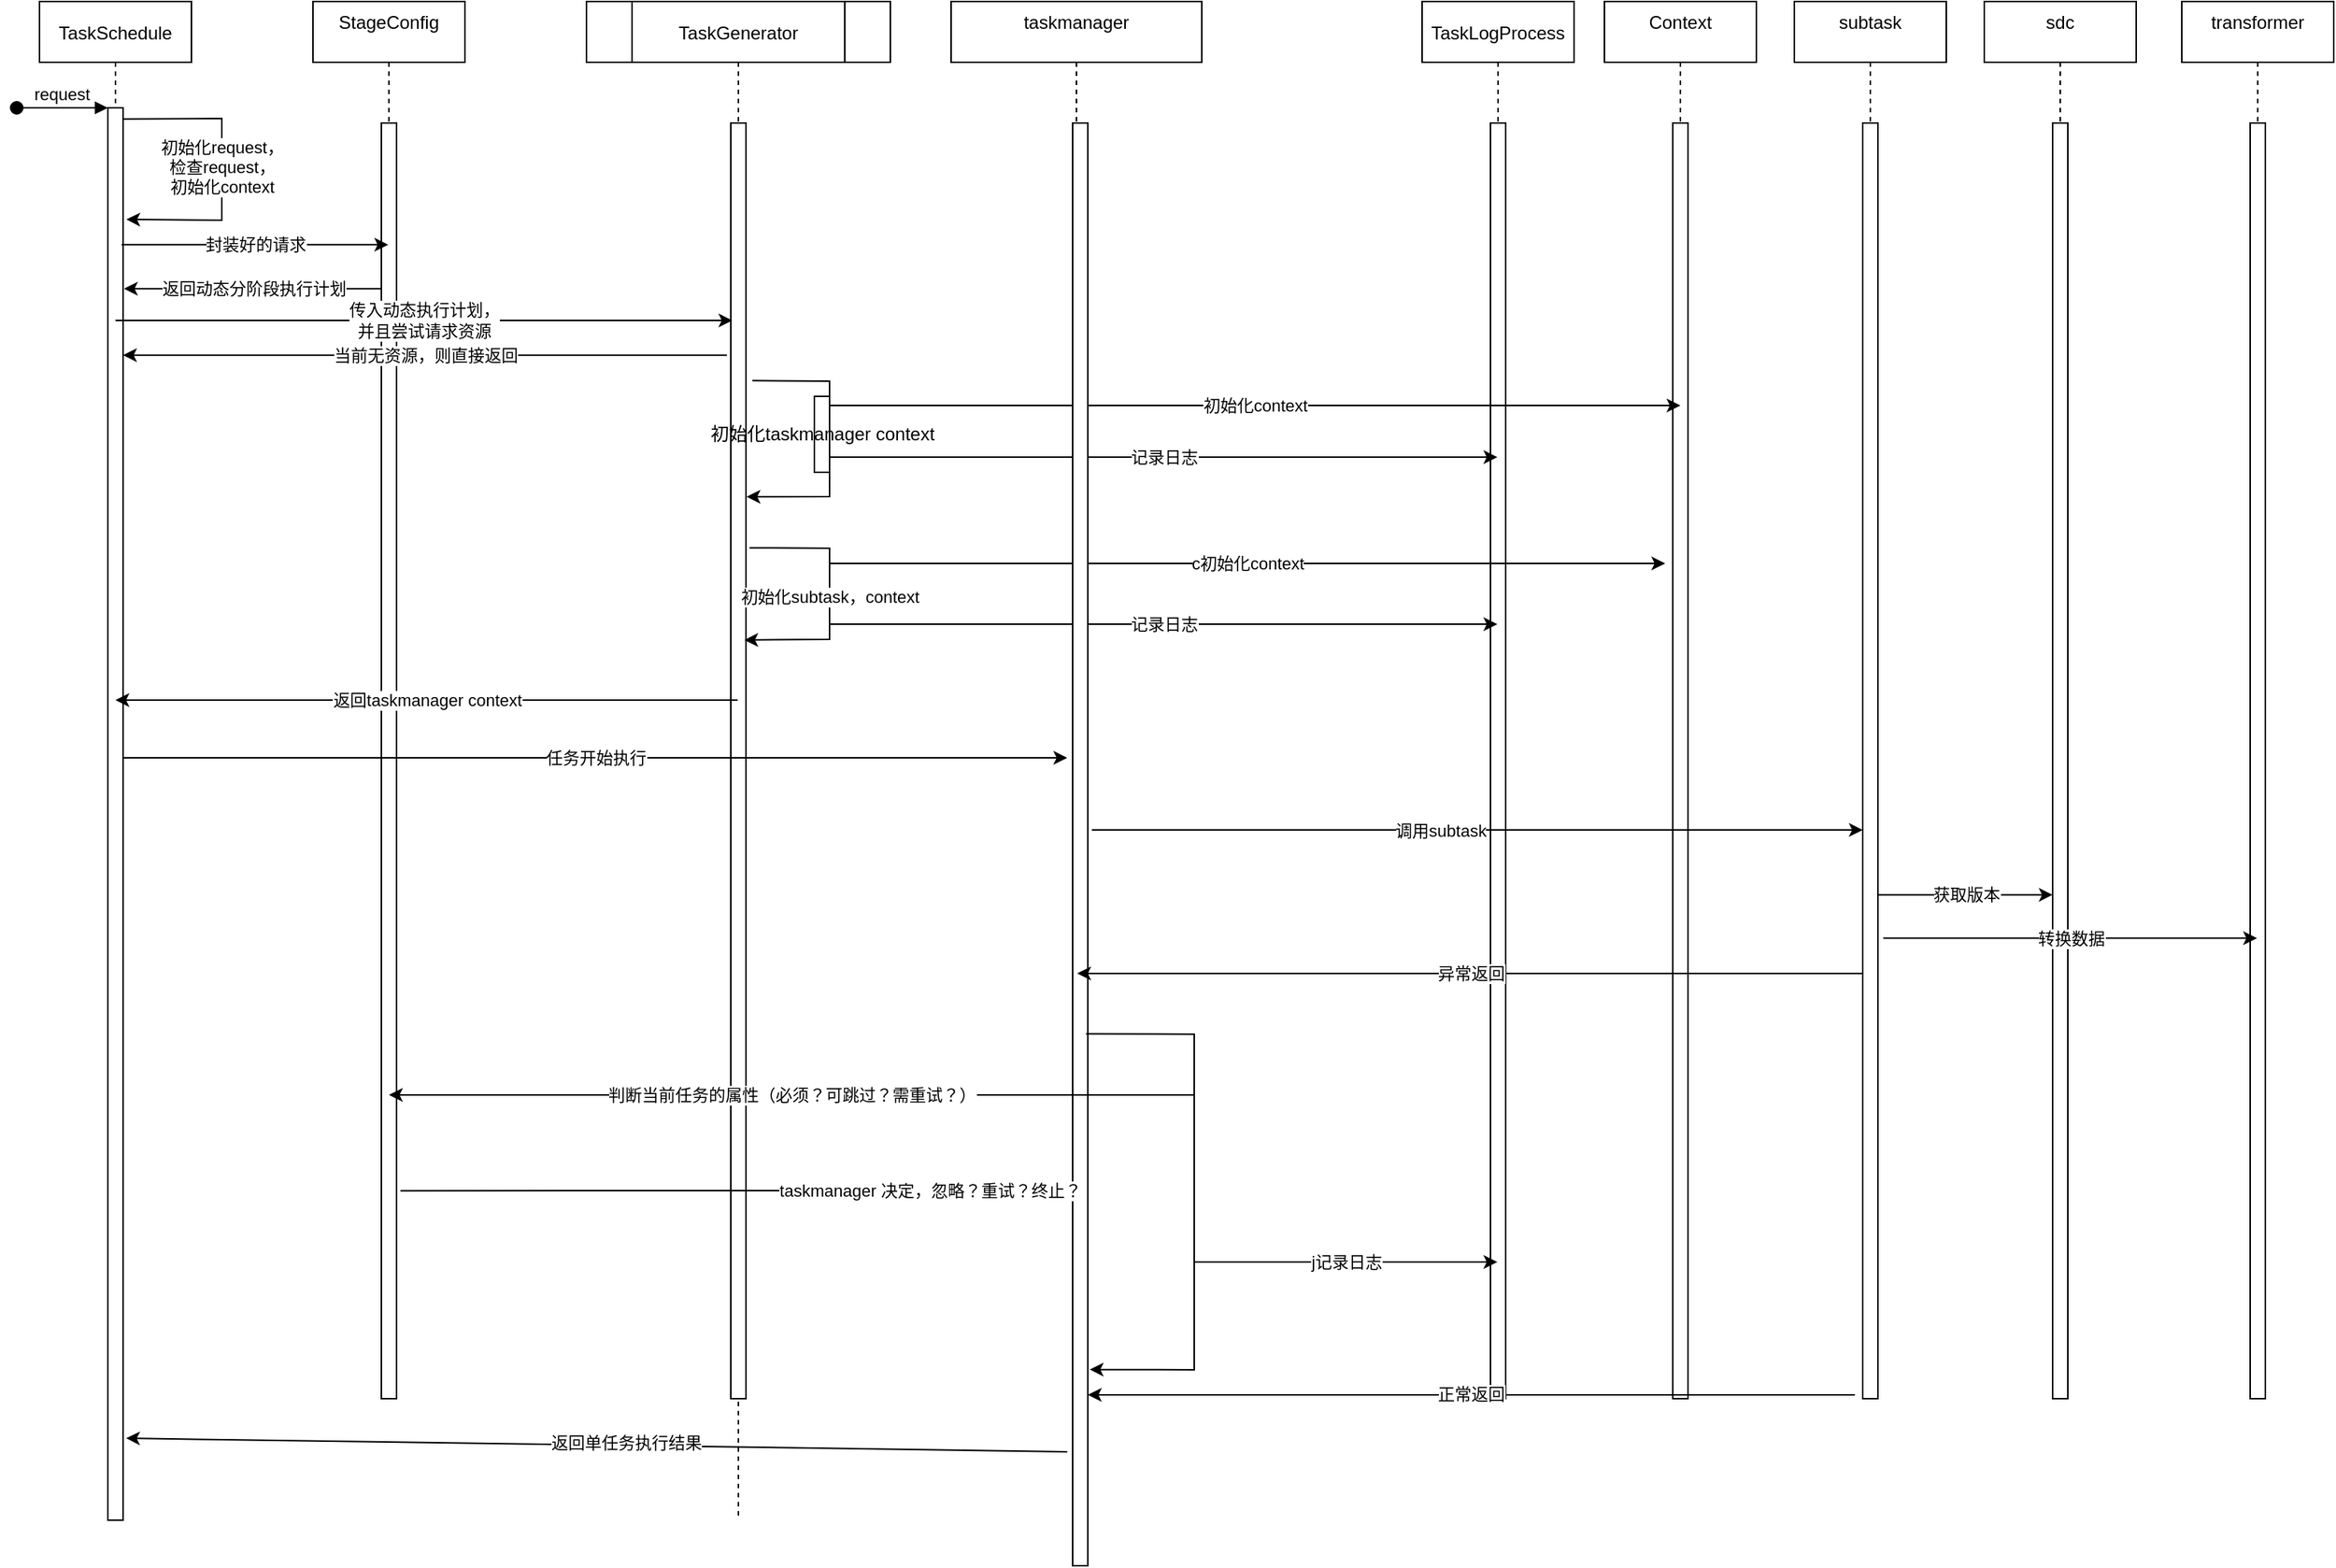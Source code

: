 <mxfile version="15.7.4" type="github">
  <diagram id="kgpKYQtTHZ0yAKxKKP6v" name="Page-1">
    <mxGraphModel dx="1399" dy="840" grid="1" gridSize="10" guides="1" tooltips="1" connect="1" arrows="1" fold="1" page="1" pageScale="1" pageWidth="850" pageHeight="1100" math="0" shadow="0">
      <root>
        <mxCell id="0" />
        <mxCell id="1" parent="0" />
        <mxCell id="3nuBFxr9cyL0pnOWT2aG-1" value="TaskSchedule" style="shape=umlLifeline;perimeter=lifelinePerimeter;container=1;collapsible=0;recursiveResize=0;rounded=0;shadow=0;strokeWidth=1;" parent="1" vertex="1">
          <mxGeometry x="120" y="80" width="100" height="560" as="geometry" />
        </mxCell>
        <mxCell id="3nuBFxr9cyL0pnOWT2aG-2" value="" style="points=[];perimeter=orthogonalPerimeter;rounded=0;shadow=0;strokeWidth=1;" parent="3nuBFxr9cyL0pnOWT2aG-1" vertex="1">
          <mxGeometry x="45" y="70" width="10" height="490" as="geometry" />
        </mxCell>
        <mxCell id="3nuBFxr9cyL0pnOWT2aG-3" value="request" style="verticalAlign=bottom;startArrow=oval;endArrow=block;startSize=8;shadow=0;strokeWidth=1;" parent="3nuBFxr9cyL0pnOWT2aG-1" target="3nuBFxr9cyL0pnOWT2aG-2" edge="1">
          <mxGeometry relative="1" as="geometry">
            <mxPoint x="-15" y="70" as="sourcePoint" />
          </mxGeometry>
        </mxCell>
        <mxCell id="1ZQbf8DL8OWNi4JUQAne-20" value="初始化request，&lt;br&gt;检查request，&lt;br&gt;初始化context" style="endArrow=classic;html=1;rounded=0;exitX=0.98;exitY=0.015;exitDx=0;exitDy=0;exitPerimeter=0;entryX=1.22;entryY=0.15;entryDx=0;entryDy=0;entryPerimeter=0;" edge="1" parent="3nuBFxr9cyL0pnOWT2aG-1" source="3nuBFxr9cyL0pnOWT2aG-2" target="3nuBFxr9cyL0pnOWT2aG-2">
          <mxGeometry width="50" height="50" relative="1" as="geometry">
            <mxPoint x="230" y="290" as="sourcePoint" />
            <mxPoint x="280" y="240" as="targetPoint" />
            <Array as="points">
              <mxPoint x="120" y="77" />
              <mxPoint x="120" y="144" />
            </Array>
          </mxGeometry>
        </mxCell>
        <mxCell id="3nuBFxr9cyL0pnOWT2aG-5" value="StageConfig&#xa;" style="shape=umlLifeline;perimeter=lifelinePerimeter;container=1;collapsible=0;recursiveResize=0;rounded=0;shadow=0;strokeWidth=1;" parent="1" vertex="1">
          <mxGeometry x="300" y="80" width="100" height="920" as="geometry" />
        </mxCell>
        <mxCell id="3nuBFxr9cyL0pnOWT2aG-6" value="" style="points=[];perimeter=orthogonalPerimeter;rounded=0;shadow=0;strokeWidth=1;" parent="3nuBFxr9cyL0pnOWT2aG-5" vertex="1">
          <mxGeometry x="45" y="80" width="10" height="840" as="geometry" />
        </mxCell>
        <mxCell id="1ZQbf8DL8OWNi4JUQAne-1" value="TaskGenerator" style="shape=umlLifeline;perimeter=lifelinePerimeter;container=1;collapsible=0;recursiveResize=0;rounded=0;shadow=0;strokeWidth=1;" vertex="1" parent="1">
          <mxGeometry x="480" y="80" width="200" height="1000" as="geometry" />
        </mxCell>
        <mxCell id="1ZQbf8DL8OWNi4JUQAne-22" value="" style="points=[];perimeter=orthogonalPerimeter;rounded=0;shadow=0;strokeWidth=1;" vertex="1" parent="1ZQbf8DL8OWNi4JUQAne-1">
          <mxGeometry x="-315" y="70" width="10" height="490" as="geometry" />
        </mxCell>
        <mxCell id="1ZQbf8DL8OWNi4JUQAne-23" value="TaskGenerator" style="shape=umlLifeline;perimeter=lifelinePerimeter;container=1;collapsible=0;recursiveResize=0;rounded=0;shadow=0;strokeWidth=1;" vertex="1" parent="1ZQbf8DL8OWNi4JUQAne-1">
          <mxGeometry x="30" width="140" height="920" as="geometry" />
        </mxCell>
        <mxCell id="1ZQbf8DL8OWNi4JUQAne-24" value="" style="points=[];perimeter=orthogonalPerimeter;rounded=0;shadow=0;strokeWidth=1;" vertex="1" parent="1ZQbf8DL8OWNi4JUQAne-23">
          <mxGeometry x="65" y="80" width="10" height="840" as="geometry" />
        </mxCell>
        <mxCell id="1ZQbf8DL8OWNi4JUQAne-39" value="初始化taskmanager context" style="html=1;points=[];perimeter=orthogonalPerimeter;" vertex="1" parent="1ZQbf8DL8OWNi4JUQAne-23">
          <mxGeometry x="120" y="260" width="10" height="50" as="geometry" />
        </mxCell>
        <mxCell id="1ZQbf8DL8OWNi4JUQAne-69" value="初始化subtask，context" style="endArrow=classic;html=1;rounded=0;entryX=0.528;entryY=0.457;entryDx=0;entryDy=0;entryPerimeter=0;exitX=1.229;exitY=0.333;exitDx=0;exitDy=0;exitPerimeter=0;" edge="1" parent="1ZQbf8DL8OWNi4JUQAne-23" source="1ZQbf8DL8OWNi4JUQAne-24" target="1ZQbf8DL8OWNi4JUQAne-23">
          <mxGeometry width="50" height="50" relative="1" as="geometry">
            <mxPoint y="340" as="sourcePoint" />
            <mxPoint x="50" y="290" as="targetPoint" />
            <Array as="points">
              <mxPoint x="130" y="360" />
              <mxPoint x="130" y="420" />
            </Array>
          </mxGeometry>
        </mxCell>
        <mxCell id="1ZQbf8DL8OWNi4JUQAne-89" value="" style="endArrow=classic;html=1;rounded=0;exitX=1.418;exitY=0.202;exitDx=0;exitDy=0;exitPerimeter=0;entryX=1.041;entryY=0.293;entryDx=0;entryDy=0;entryPerimeter=0;" edge="1" parent="1ZQbf8DL8OWNi4JUQAne-23" source="1ZQbf8DL8OWNi4JUQAne-24" target="1ZQbf8DL8OWNi4JUQAne-24">
          <mxGeometry width="50" height="50" relative="1" as="geometry">
            <mxPoint x="70" y="400" as="sourcePoint" />
            <mxPoint x="120" y="350" as="targetPoint" />
            <Array as="points">
              <mxPoint x="130" y="250" />
              <mxPoint x="130" y="326" />
            </Array>
          </mxGeometry>
        </mxCell>
        <mxCell id="1ZQbf8DL8OWNi4JUQAne-25" value="" style="points=[];perimeter=orthogonalPerimeter;rounded=0;shadow=0;strokeWidth=1;" vertex="1" parent="1ZQbf8DL8OWNi4JUQAne-1">
          <mxGeometry x="-315" y="70" width="10" height="930" as="geometry" />
        </mxCell>
        <mxCell id="1ZQbf8DL8OWNi4JUQAne-26" value="传入动态执行计划，&lt;br&gt;并且尝试请求资源" style="endArrow=classic;html=1;rounded=0;" edge="1" parent="1ZQbf8DL8OWNi4JUQAne-1">
          <mxGeometry width="50" height="50" relative="1" as="geometry">
            <mxPoint x="-310" y="210" as="sourcePoint" />
            <mxPoint x="96" y="210" as="targetPoint" />
            <Array as="points">
              <mxPoint x="96" y="210" />
            </Array>
          </mxGeometry>
        </mxCell>
        <mxCell id="1ZQbf8DL8OWNi4JUQAne-66" value="当前无资源，则直接返回" style="endArrow=classic;html=1;rounded=0;exitX=-0.257;exitY=0.182;exitDx=0;exitDy=0;exitPerimeter=0;" edge="1" parent="1ZQbf8DL8OWNi4JUQAne-1" source="1ZQbf8DL8OWNi4JUQAne-24" target="1ZQbf8DL8OWNi4JUQAne-25">
          <mxGeometry width="50" height="50" relative="1" as="geometry">
            <mxPoint x="30" y="340" as="sourcePoint" />
            <mxPoint x="80" y="290" as="targetPoint" />
            <Array as="points" />
          </mxGeometry>
        </mxCell>
        <mxCell id="1ZQbf8DL8OWNi4JUQAne-4" value="TaskLogProcess" style="shape=umlLifeline;perimeter=lifelinePerimeter;container=1;collapsible=0;recursiveResize=0;rounded=0;shadow=0;strokeWidth=1;" vertex="1" parent="1">
          <mxGeometry x="1030" y="80" width="100" height="920" as="geometry" />
        </mxCell>
        <mxCell id="1ZQbf8DL8OWNi4JUQAne-5" value="" style="points=[];perimeter=orthogonalPerimeter;rounded=0;shadow=0;strokeWidth=1;" vertex="1" parent="1ZQbf8DL8OWNi4JUQAne-4">
          <mxGeometry x="45" y="80" width="10" height="840" as="geometry" />
        </mxCell>
        <mxCell id="1ZQbf8DL8OWNi4JUQAne-7" value="Context&#xa;" style="shape=umlLifeline;perimeter=lifelinePerimeter;container=1;collapsible=0;recursiveResize=0;rounded=0;shadow=0;strokeWidth=1;" vertex="1" parent="1">
          <mxGeometry x="1150" y="80" width="100" height="920" as="geometry" />
        </mxCell>
        <mxCell id="1ZQbf8DL8OWNi4JUQAne-8" value="" style="points=[];perimeter=orthogonalPerimeter;rounded=0;shadow=0;strokeWidth=1;" vertex="1" parent="1ZQbf8DL8OWNi4JUQAne-7">
          <mxGeometry x="45" y="80" width="10" height="840" as="geometry" />
        </mxCell>
        <mxCell id="1ZQbf8DL8OWNi4JUQAne-15" value="封装好的请求" style="endArrow=classic;html=1;rounded=0;exitX=0.9;exitY=0.184;exitDx=0;exitDy=0;exitPerimeter=0;" edge="1" parent="1" source="3nuBFxr9cyL0pnOWT2aG-2" target="3nuBFxr9cyL0pnOWT2aG-5">
          <mxGeometry width="50" height="50" relative="1" as="geometry">
            <mxPoint x="530" y="250" as="sourcePoint" />
            <mxPoint x="340" y="170" as="targetPoint" />
            <Array as="points" />
          </mxGeometry>
        </mxCell>
        <mxCell id="1ZQbf8DL8OWNi4JUQAne-21" value="返回动态分阶段执行计划" style="endArrow=classic;html=1;rounded=0;entryX=1.06;entryY=0.243;entryDx=0;entryDy=0;entryPerimeter=0;" edge="1" parent="1" source="3nuBFxr9cyL0pnOWT2aG-6" target="3nuBFxr9cyL0pnOWT2aG-2">
          <mxGeometry width="50" height="50" relative="1" as="geometry">
            <mxPoint x="350" y="370" as="sourcePoint" />
            <mxPoint x="400" y="320" as="targetPoint" />
          </mxGeometry>
        </mxCell>
        <mxCell id="1ZQbf8DL8OWNi4JUQAne-52" value="初始化context&lt;br&gt;" style="endArrow=classic;html=1;rounded=0;" edge="1" parent="1">
          <mxGeometry width="50" height="50" relative="1" as="geometry">
            <mxPoint x="640" y="346" as="sourcePoint" />
            <mxPoint x="1200" y="346" as="targetPoint" />
          </mxGeometry>
        </mxCell>
        <mxCell id="1ZQbf8DL8OWNi4JUQAne-53" value="记录日志" style="endArrow=classic;html=1;rounded=0;" edge="1" parent="1" source="1ZQbf8DL8OWNi4JUQAne-39" target="1ZQbf8DL8OWNi4JUQAne-4">
          <mxGeometry width="50" height="50" relative="1" as="geometry">
            <mxPoint x="680" y="430" as="sourcePoint" />
            <mxPoint x="730" y="380" as="targetPoint" />
            <Array as="points">
              <mxPoint x="980" y="380" />
            </Array>
          </mxGeometry>
        </mxCell>
        <mxCell id="1ZQbf8DL8OWNi4JUQAne-54" value="subtask&#xa;" style="shape=umlLifeline;perimeter=lifelinePerimeter;container=1;collapsible=0;recursiveResize=0;rounded=0;shadow=0;strokeWidth=1;" vertex="1" parent="1">
          <mxGeometry x="1275" y="80" width="100" height="920" as="geometry" />
        </mxCell>
        <mxCell id="1ZQbf8DL8OWNi4JUQAne-55" value="" style="points=[];perimeter=orthogonalPerimeter;rounded=0;shadow=0;strokeWidth=1;" vertex="1" parent="1ZQbf8DL8OWNi4JUQAne-54">
          <mxGeometry x="45" y="80" width="10" height="840" as="geometry" />
        </mxCell>
        <mxCell id="1ZQbf8DL8OWNi4JUQAne-57" value="sdc&#xa;" style="shape=umlLifeline;perimeter=lifelinePerimeter;container=1;collapsible=0;recursiveResize=0;rounded=0;shadow=0;strokeWidth=1;" vertex="1" parent="1">
          <mxGeometry x="1400" y="80" width="100" height="920" as="geometry" />
        </mxCell>
        <mxCell id="1ZQbf8DL8OWNi4JUQAne-58" value="" style="points=[];perimeter=orthogonalPerimeter;rounded=0;shadow=0;strokeWidth=1;" vertex="1" parent="1ZQbf8DL8OWNi4JUQAne-57">
          <mxGeometry x="45" y="80" width="10" height="840" as="geometry" />
        </mxCell>
        <mxCell id="1ZQbf8DL8OWNi4JUQAne-60" value="transformer&#xa;" style="shape=umlLifeline;perimeter=lifelinePerimeter;container=1;collapsible=0;recursiveResize=0;rounded=0;shadow=0;strokeWidth=1;" vertex="1" parent="1">
          <mxGeometry x="1530" y="80" width="100" height="920" as="geometry" />
        </mxCell>
        <mxCell id="1ZQbf8DL8OWNi4JUQAne-61" value="" style="points=[];perimeter=orthogonalPerimeter;rounded=0;shadow=0;strokeWidth=1;" vertex="1" parent="1ZQbf8DL8OWNi4JUQAne-60">
          <mxGeometry x="45" y="80" width="10" height="840" as="geometry" />
        </mxCell>
        <mxCell id="1ZQbf8DL8OWNi4JUQAne-70" value="c初始化context" style="endArrow=classic;html=1;rounded=0;" edge="1" parent="1">
          <mxGeometry width="50" height="50" relative="1" as="geometry">
            <mxPoint x="640" y="450" as="sourcePoint" />
            <mxPoint x="1190" y="450" as="targetPoint" />
          </mxGeometry>
        </mxCell>
        <mxCell id="1ZQbf8DL8OWNi4JUQAne-71" value="记录日志" style="endArrow=classic;html=1;rounded=0;" edge="1" parent="1" target="1ZQbf8DL8OWNi4JUQAne-4">
          <mxGeometry width="50" height="50" relative="1" as="geometry">
            <mxPoint x="640" y="490" as="sourcePoint" />
            <mxPoint x="1070" y="480" as="targetPoint" />
            <Array as="points">
              <mxPoint x="900" y="490" />
            </Array>
          </mxGeometry>
        </mxCell>
        <mxCell id="1ZQbf8DL8OWNi4JUQAne-73" value="taskmanager&#xa;" style="shape=umlLifeline;perimeter=lifelinePerimeter;container=1;collapsible=0;recursiveResize=0;rounded=0;shadow=0;strokeWidth=1;" vertex="1" parent="1">
          <mxGeometry x="720" y="80" width="165" height="1030" as="geometry" />
        </mxCell>
        <mxCell id="1ZQbf8DL8OWNi4JUQAne-75" value="" style="points=[];perimeter=orthogonalPerimeter;rounded=0;shadow=0;strokeWidth=1;" vertex="1" parent="1ZQbf8DL8OWNi4JUQAne-73">
          <mxGeometry x="80" y="80" width="10" height="950" as="geometry" />
        </mxCell>
        <mxCell id="1ZQbf8DL8OWNi4JUQAne-95" value="" style="endArrow=classic;html=1;rounded=0;exitX=0.538;exitY=0.66;exitDx=0;exitDy=0;exitPerimeter=0;entryX=1.124;entryY=0.864;entryDx=0;entryDy=0;entryPerimeter=0;" edge="1" parent="1ZQbf8DL8OWNi4JUQAne-73" source="1ZQbf8DL8OWNi4JUQAne-73" target="1ZQbf8DL8OWNi4JUQAne-75">
          <mxGeometry width="50" height="50" relative="1" as="geometry">
            <mxPoint x="260" y="750" as="sourcePoint" />
            <mxPoint x="310" y="700" as="targetPoint" />
            <Array as="points">
              <mxPoint x="160" y="680" />
              <mxPoint x="160" y="901" />
            </Array>
          </mxGeometry>
        </mxCell>
        <mxCell id="1ZQbf8DL8OWNi4JUQAne-63" value="任务开始执行" style="endArrow=classic;html=1;rounded=0;entryX=-0.357;entryY=0.44;entryDx=0;entryDy=0;entryPerimeter=0;" edge="1" parent="1" source="1ZQbf8DL8OWNi4JUQAne-25" target="1ZQbf8DL8OWNi4JUQAne-75">
          <mxGeometry width="50" height="50" relative="1" as="geometry">
            <mxPoint x="180" y="724" as="sourcePoint" />
            <mxPoint x="560" y="380" as="targetPoint" />
          </mxGeometry>
        </mxCell>
        <mxCell id="1ZQbf8DL8OWNi4JUQAne-87" value="" style="endArrow=classic;html=1;rounded=0;exitX=1.264;exitY=0.49;exitDx=0;exitDy=0;exitPerimeter=0;" edge="1" parent="1" source="1ZQbf8DL8OWNi4JUQAne-75" target="1ZQbf8DL8OWNi4JUQAne-55">
          <mxGeometry width="50" height="50" relative="1" as="geometry">
            <mxPoint x="560" y="710" as="sourcePoint" />
            <mxPoint x="610" y="660" as="targetPoint" />
          </mxGeometry>
        </mxCell>
        <mxCell id="1ZQbf8DL8OWNi4JUQAne-88" value="调用subtask" style="edgeLabel;html=1;align=center;verticalAlign=middle;resizable=0;points=[];" vertex="1" connectable="0" parent="1ZQbf8DL8OWNi4JUQAne-87">
          <mxGeometry x="-0.092" relative="1" as="geometry">
            <mxPoint x="-1" as="offset" />
          </mxGeometry>
        </mxCell>
        <mxCell id="1ZQbf8DL8OWNi4JUQAne-90" value="获取版本" style="endArrow=classic;html=1;rounded=0;exitX=1.014;exitY=0.605;exitDx=0;exitDy=0;exitPerimeter=0;" edge="1" parent="1" source="1ZQbf8DL8OWNi4JUQAne-55" target="1ZQbf8DL8OWNi4JUQAne-58">
          <mxGeometry width="50" height="50" relative="1" as="geometry">
            <mxPoint x="1300" y="710" as="sourcePoint" />
            <mxPoint x="1350" y="660" as="targetPoint" />
          </mxGeometry>
        </mxCell>
        <mxCell id="1ZQbf8DL8OWNi4JUQAne-91" value="转换数据" style="endArrow=classic;html=1;rounded=0;exitX=1.357;exitY=0.639;exitDx=0;exitDy=0;exitPerimeter=0;" edge="1" parent="1" source="1ZQbf8DL8OWNi4JUQAne-55" target="1ZQbf8DL8OWNi4JUQAne-60">
          <mxGeometry width="50" height="50" relative="1" as="geometry">
            <mxPoint x="1300" y="710" as="sourcePoint" />
            <mxPoint x="1350" y="660" as="targetPoint" />
            <Array as="points" />
          </mxGeometry>
        </mxCell>
        <mxCell id="1ZQbf8DL8OWNi4JUQAne-92" value="异常返回" style="endArrow=classic;html=1;rounded=0;" edge="1" parent="1" source="1ZQbf8DL8OWNi4JUQAne-55">
          <mxGeometry width="50" height="50" relative="1" as="geometry">
            <mxPoint x="820" y="590" as="sourcePoint" />
            <mxPoint x="803" y="720" as="targetPoint" />
          </mxGeometry>
        </mxCell>
        <mxCell id="1ZQbf8DL8OWNi4JUQAne-94" value="正常返回" style="endArrow=classic;html=1;rounded=0;exitX=-0.518;exitY=0.997;exitDx=0;exitDy=0;exitPerimeter=0;" edge="1" parent="1" source="1ZQbf8DL8OWNi4JUQAne-55" target="1ZQbf8DL8OWNi4JUQAne-75">
          <mxGeometry width="50" height="50" relative="1" as="geometry">
            <mxPoint x="820" y="710" as="sourcePoint" />
            <mxPoint x="870" y="660" as="targetPoint" />
          </mxGeometry>
        </mxCell>
        <mxCell id="1ZQbf8DL8OWNi4JUQAne-98" value="判断当前任务的属性（必须？可跳过？需重试？）" style="endArrow=classic;html=1;rounded=0;" edge="1" parent="1" target="3nuBFxr9cyL0pnOWT2aG-5">
          <mxGeometry width="50" height="50" relative="1" as="geometry">
            <mxPoint x="880" y="800" as="sourcePoint" />
            <mxPoint x="840" y="730" as="targetPoint" />
          </mxGeometry>
        </mxCell>
        <mxCell id="1ZQbf8DL8OWNi4JUQAne-101" value="" style="endArrow=classic;html=1;rounded=0;exitX=1.257;exitY=0.837;exitDx=0;exitDy=0;exitPerimeter=0;entryX=-0.357;entryY=0.74;entryDx=0;entryDy=0;entryPerimeter=0;" edge="1" parent="1" source="3nuBFxr9cyL0pnOWT2aG-6" target="1ZQbf8DL8OWNi4JUQAne-75">
          <mxGeometry width="50" height="50" relative="1" as="geometry">
            <mxPoint x="190" y="890" as="sourcePoint" />
            <mxPoint x="240" y="840" as="targetPoint" />
          </mxGeometry>
        </mxCell>
        <mxCell id="1ZQbf8DL8OWNi4JUQAne-102" value="taskmanager 决定，忽略？重试？终止？" style="edgeLabel;html=1;align=center;verticalAlign=middle;resizable=0;points=[];" vertex="1" connectable="0" parent="1ZQbf8DL8OWNi4JUQAne-101">
          <mxGeometry x="0.587" relative="1" as="geometry">
            <mxPoint as="offset" />
          </mxGeometry>
        </mxCell>
        <mxCell id="1ZQbf8DL8OWNi4JUQAne-103" value="j记录日志" style="endArrow=classic;html=1;rounded=0;" edge="1" parent="1" target="1ZQbf8DL8OWNi4JUQAne-4">
          <mxGeometry width="50" height="50" relative="1" as="geometry">
            <mxPoint x="880" y="910" as="sourcePoint" />
            <mxPoint x="810" y="730" as="targetPoint" />
          </mxGeometry>
        </mxCell>
        <mxCell id="1ZQbf8DL8OWNi4JUQAne-48" value="返回taskmanager context" style="endArrow=classic;html=1;rounded=0;" edge="1" parent="1" source="1ZQbf8DL8OWNi4JUQAne-23" target="3nuBFxr9cyL0pnOWT2aG-1">
          <mxGeometry relative="1" as="geometry">
            <mxPoint x="570" y="501" as="sourcePoint" />
            <mxPoint x="760" y="410" as="targetPoint" />
          </mxGeometry>
        </mxCell>
        <mxCell id="1ZQbf8DL8OWNi4JUQAne-104" value="" style="endArrow=classic;html=1;rounded=0;entryX=1.2;entryY=0.942;entryDx=0;entryDy=0;entryPerimeter=0;exitX=-0.357;exitY=0.921;exitDx=0;exitDy=0;exitPerimeter=0;" edge="1" parent="1" source="1ZQbf8DL8OWNi4JUQAne-75" target="1ZQbf8DL8OWNi4JUQAne-25">
          <mxGeometry width="50" height="50" relative="1" as="geometry">
            <mxPoint x="880" y="940" as="sourcePoint" />
            <mxPoint x="680" y="890" as="targetPoint" />
          </mxGeometry>
        </mxCell>
        <mxCell id="1ZQbf8DL8OWNi4JUQAne-105" value="返回单任务执行结果" style="edgeLabel;html=1;align=center;verticalAlign=middle;resizable=0;points=[];" vertex="1" connectable="0" parent="1ZQbf8DL8OWNi4JUQAne-104">
          <mxGeometry x="-0.06" y="-2" relative="1" as="geometry">
            <mxPoint as="offset" />
          </mxGeometry>
        </mxCell>
      </root>
    </mxGraphModel>
  </diagram>
</mxfile>
